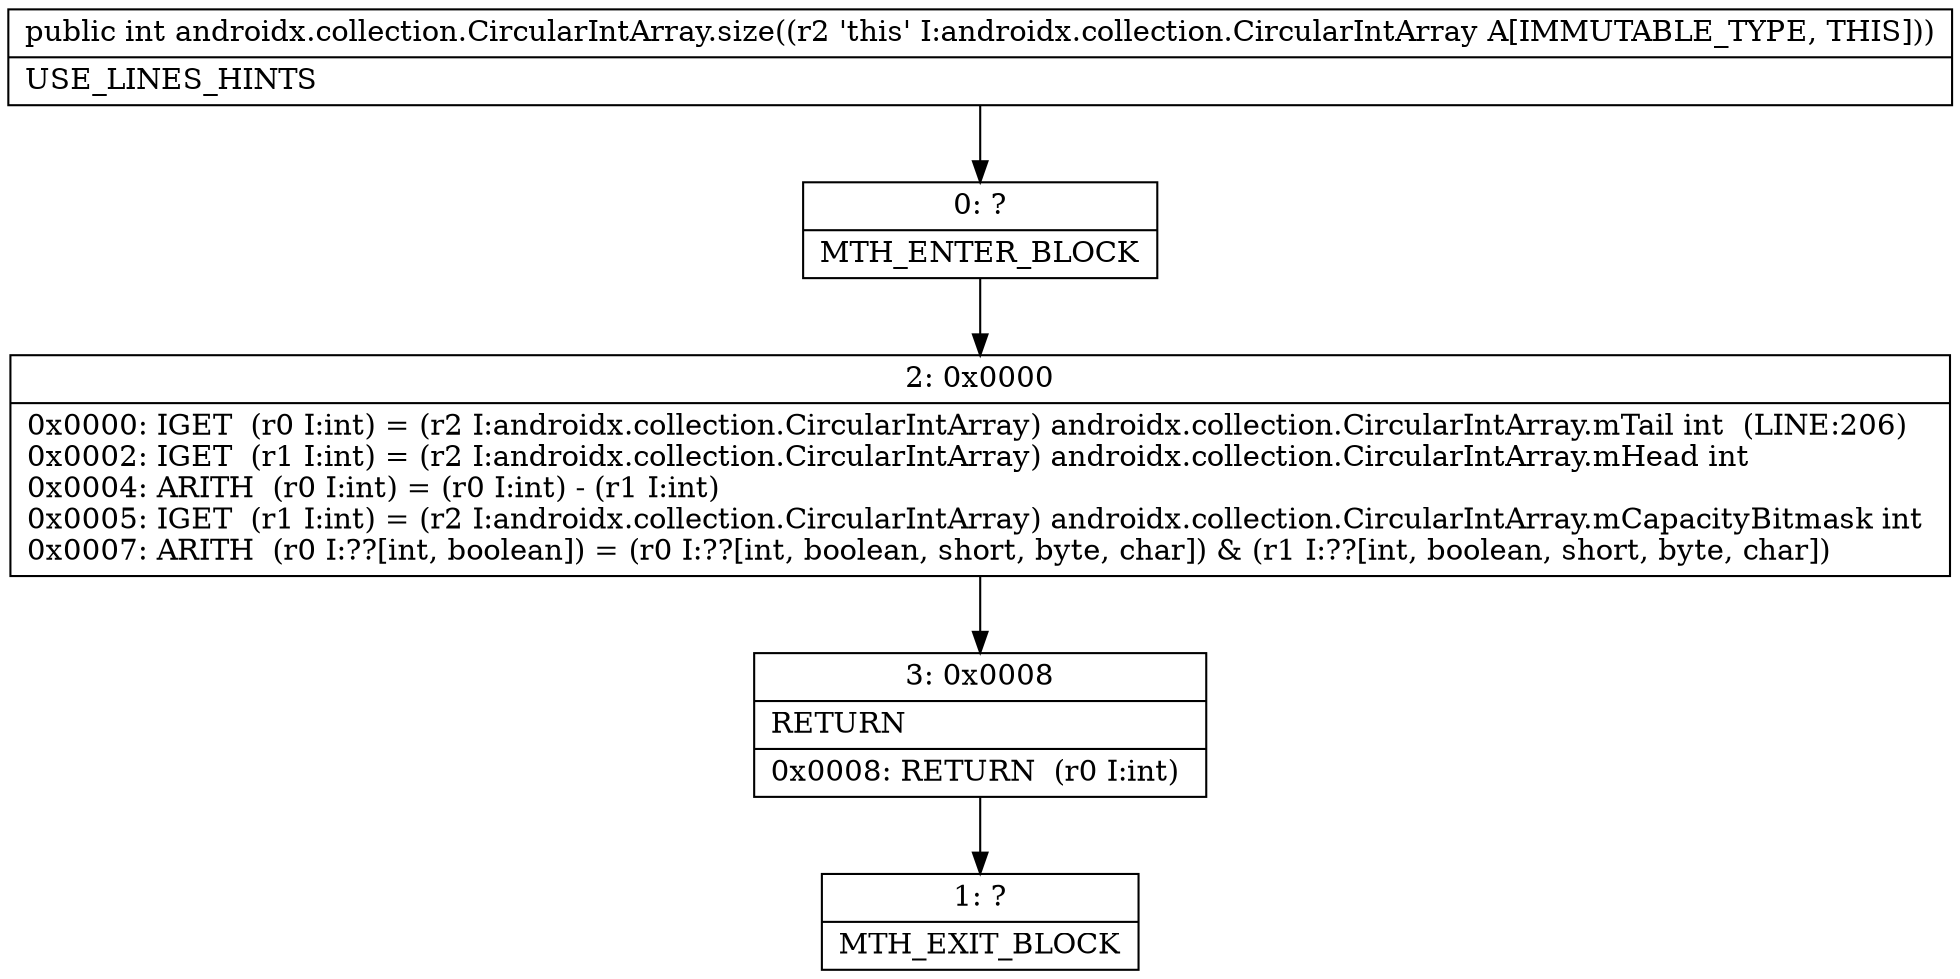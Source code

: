 digraph "CFG forandroidx.collection.CircularIntArray.size()I" {
Node_0 [shape=record,label="{0\:\ ?|MTH_ENTER_BLOCK\l}"];
Node_2 [shape=record,label="{2\:\ 0x0000|0x0000: IGET  (r0 I:int) = (r2 I:androidx.collection.CircularIntArray) androidx.collection.CircularIntArray.mTail int  (LINE:206)\l0x0002: IGET  (r1 I:int) = (r2 I:androidx.collection.CircularIntArray) androidx.collection.CircularIntArray.mHead int \l0x0004: ARITH  (r0 I:int) = (r0 I:int) \- (r1 I:int) \l0x0005: IGET  (r1 I:int) = (r2 I:androidx.collection.CircularIntArray) androidx.collection.CircularIntArray.mCapacityBitmask int \l0x0007: ARITH  (r0 I:??[int, boolean]) = (r0 I:??[int, boolean, short, byte, char]) & (r1 I:??[int, boolean, short, byte, char]) \l}"];
Node_3 [shape=record,label="{3\:\ 0x0008|RETURN\l|0x0008: RETURN  (r0 I:int) \l}"];
Node_1 [shape=record,label="{1\:\ ?|MTH_EXIT_BLOCK\l}"];
MethodNode[shape=record,label="{public int androidx.collection.CircularIntArray.size((r2 'this' I:androidx.collection.CircularIntArray A[IMMUTABLE_TYPE, THIS]))  | USE_LINES_HINTS\l}"];
MethodNode -> Node_0;Node_0 -> Node_2;
Node_2 -> Node_3;
Node_3 -> Node_1;
}

